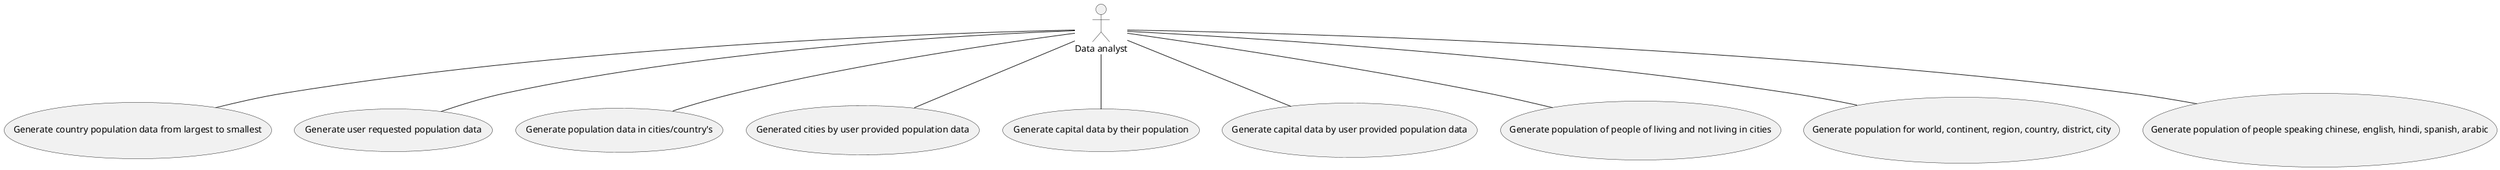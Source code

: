@startuml

actor DA as "Data analyst"



usecase UC1 as "Generate country population data from largest to smallest"

usecase UC2 as "Generate user requested population data"

usecase UC3 as "Generate population data in cities/country's"

usecase UC4 as "Generated cities by user provided population data"

usecase UC5 as "Generate capital data by their population"

usecase UC6 as "Generate capital data by user provided population data"

usecase UC7 as "Generate population of people of living and not living in cities"

usecase UC8 as "Generate population for world, continent, region, country, district, city"

usecase UC9 as "Generate population of people speaking chinese, english, hindi, spanish, arabic"

DA -- UC1

DA -- UC2

DA -- UC3

DA -- UC4

DA -- UC5

DA -- UC6

DA -- UC7

DA -- UC8

DA -- UC9

@enduml